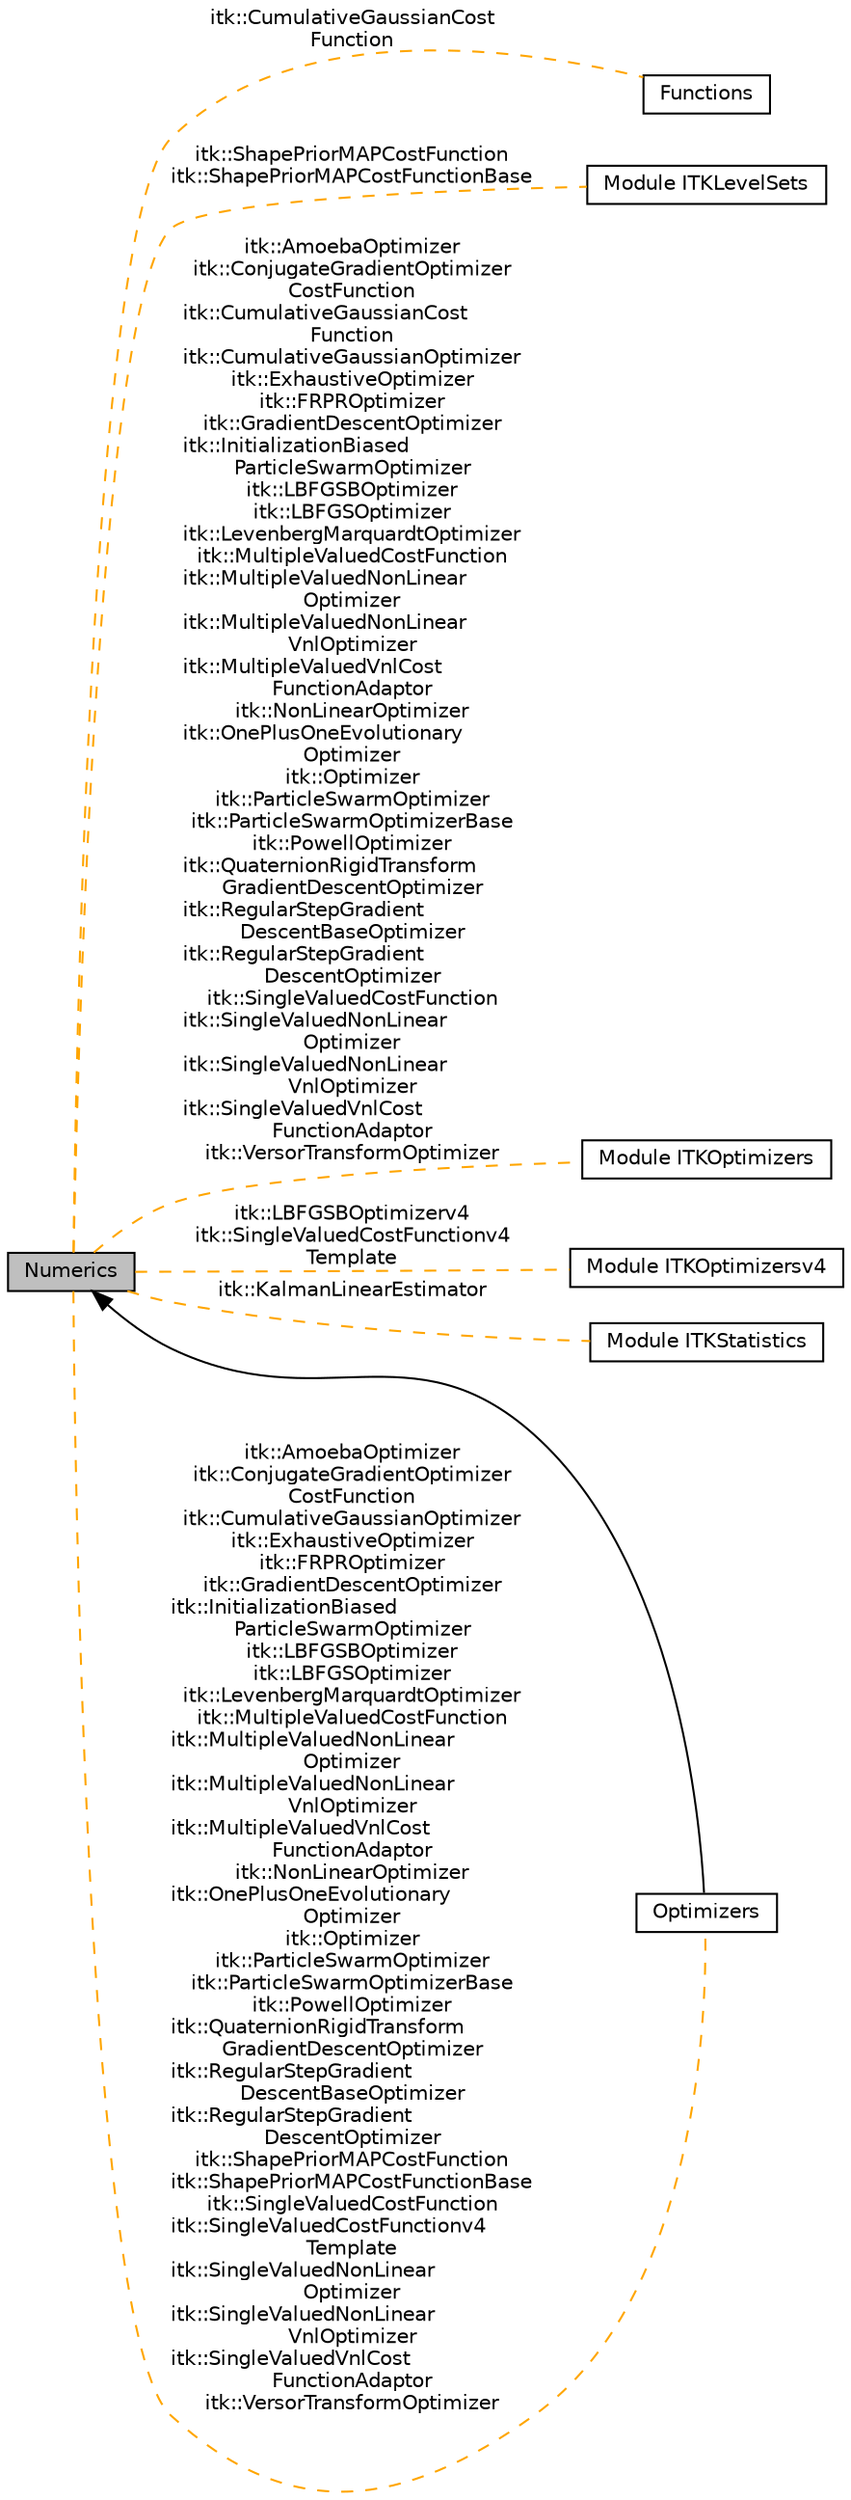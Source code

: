 digraph "Numerics"
{
  edge [fontname="Helvetica",fontsize="10",labelfontname="Helvetica",labelfontsize="10"];
  node [fontname="Helvetica",fontsize="10",shape=box];
  rankdir=LR;
  Node4 [label="Functions",height=0.2,width=0.4,color="black", fillcolor="white", style="filled",URL="$group__Functions.html",tooltip=" "];
  Node7 [label="Module ITKLevelSets",height=0.2,width=0.4,color="black", fillcolor="white", style="filled",URL="$group__ITKLevelSets.html",tooltip=" "];
  Node3 [label="Module ITKOptimizers",height=0.2,width=0.4,color="black", fillcolor="white", style="filled",URL="$group__ITKOptimizers.html",tooltip=" "];
  Node6 [label="Module ITKOptimizersv4",height=0.2,width=0.4,color="black", fillcolor="white", style="filled",URL="$group__ITKOptimizersv4.html",tooltip=" "];
  Node5 [label="Module ITKStatistics",height=0.2,width=0.4,color="black", fillcolor="white", style="filled",URL="$group__ITKStatistics.html",tooltip=" "];
  Node1 [label="Numerics",height=0.2,width=0.4,color="black", fillcolor="grey75", style="filled", fontcolor="black",tooltip=" "];
  Node2 [label="Optimizers",height=0.2,width=0.4,color="black", fillcolor="white", style="filled",URL="$group__Optimizers.html",tooltip=" "];
  Node1->Node2 [shape=plaintext, dir="back", style="solid"];
  Node1->Node2 [shape=plaintext, label="itk::AmoebaOptimizer\nitk::ConjugateGradientOptimizer\nCostFunction\nitk::CumulativeGaussianOptimizer\nitk::ExhaustiveOptimizer\nitk::FRPROptimizer\nitk::GradientDescentOptimizer\nitk::InitializationBiased\lParticleSwarmOptimizer\nitk::LBFGSBOptimizer\nitk::LBFGSOptimizer\nitk::LevenbergMarquardtOptimizer\nitk::MultipleValuedCostFunction\nitk::MultipleValuedNonLinear\lOptimizer\nitk::MultipleValuedNonLinear\lVnlOptimizer\nitk::MultipleValuedVnlCost\lFunctionAdaptor\nitk::NonLinearOptimizer\nitk::OnePlusOneEvolutionary\lOptimizer\nitk::Optimizer\nitk::ParticleSwarmOptimizer\nitk::ParticleSwarmOptimizerBase\nitk::PowellOptimizer\nitk::QuaternionRigidTransform\lGradientDescentOptimizer\nitk::RegularStepGradient\lDescentBaseOptimizer\nitk::RegularStepGradient\lDescentOptimizer\nitk::ShapePriorMAPCostFunction\nitk::ShapePriorMAPCostFunctionBase\nitk::SingleValuedCostFunction\nitk::SingleValuedCostFunctionv4\lTemplate\nitk::SingleValuedNonLinear\lOptimizer\nitk::SingleValuedNonLinear\lVnlOptimizer\nitk::SingleValuedVnlCost\lFunctionAdaptor\nitk::VersorTransformOptimizer", color="orange", dir="none", style="dashed"];
  Node1->Node3 [shape=plaintext, label="itk::AmoebaOptimizer\nitk::ConjugateGradientOptimizer\nCostFunction\nitk::CumulativeGaussianCost\lFunction\nitk::CumulativeGaussianOptimizer\nitk::ExhaustiveOptimizer\nitk::FRPROptimizer\nitk::GradientDescentOptimizer\nitk::InitializationBiased\lParticleSwarmOptimizer\nitk::LBFGSBOptimizer\nitk::LBFGSOptimizer\nitk::LevenbergMarquardtOptimizer\nitk::MultipleValuedCostFunction\nitk::MultipleValuedNonLinear\lOptimizer\nitk::MultipleValuedNonLinear\lVnlOptimizer\nitk::MultipleValuedVnlCost\lFunctionAdaptor\nitk::NonLinearOptimizer\nitk::OnePlusOneEvolutionary\lOptimizer\nitk::Optimizer\nitk::ParticleSwarmOptimizer\nitk::ParticleSwarmOptimizerBase\nitk::PowellOptimizer\nitk::QuaternionRigidTransform\lGradientDescentOptimizer\nitk::RegularStepGradient\lDescentBaseOptimizer\nitk::RegularStepGradient\lDescentOptimizer\nitk::SingleValuedCostFunction\nitk::SingleValuedNonLinear\lOptimizer\nitk::SingleValuedNonLinear\lVnlOptimizer\nitk::SingleValuedVnlCost\lFunctionAdaptor\nitk::VersorTransformOptimizer", color="orange", dir="none", style="dashed"];
  Node1->Node4 [shape=plaintext, label="itk::CumulativeGaussianCost\lFunction", color="orange", dir="none", style="dashed"];
  Node1->Node5 [shape=plaintext, label="itk::KalmanLinearEstimator", color="orange", dir="none", style="dashed"];
  Node1->Node6 [shape=plaintext, label="itk::LBFGSBOptimizerv4\nitk::SingleValuedCostFunctionv4\lTemplate", color="orange", dir="none", style="dashed"];
  Node1->Node7 [shape=plaintext, label="itk::ShapePriorMAPCostFunction\nitk::ShapePriorMAPCostFunctionBase", color="orange", dir="none", style="dashed"];
}
